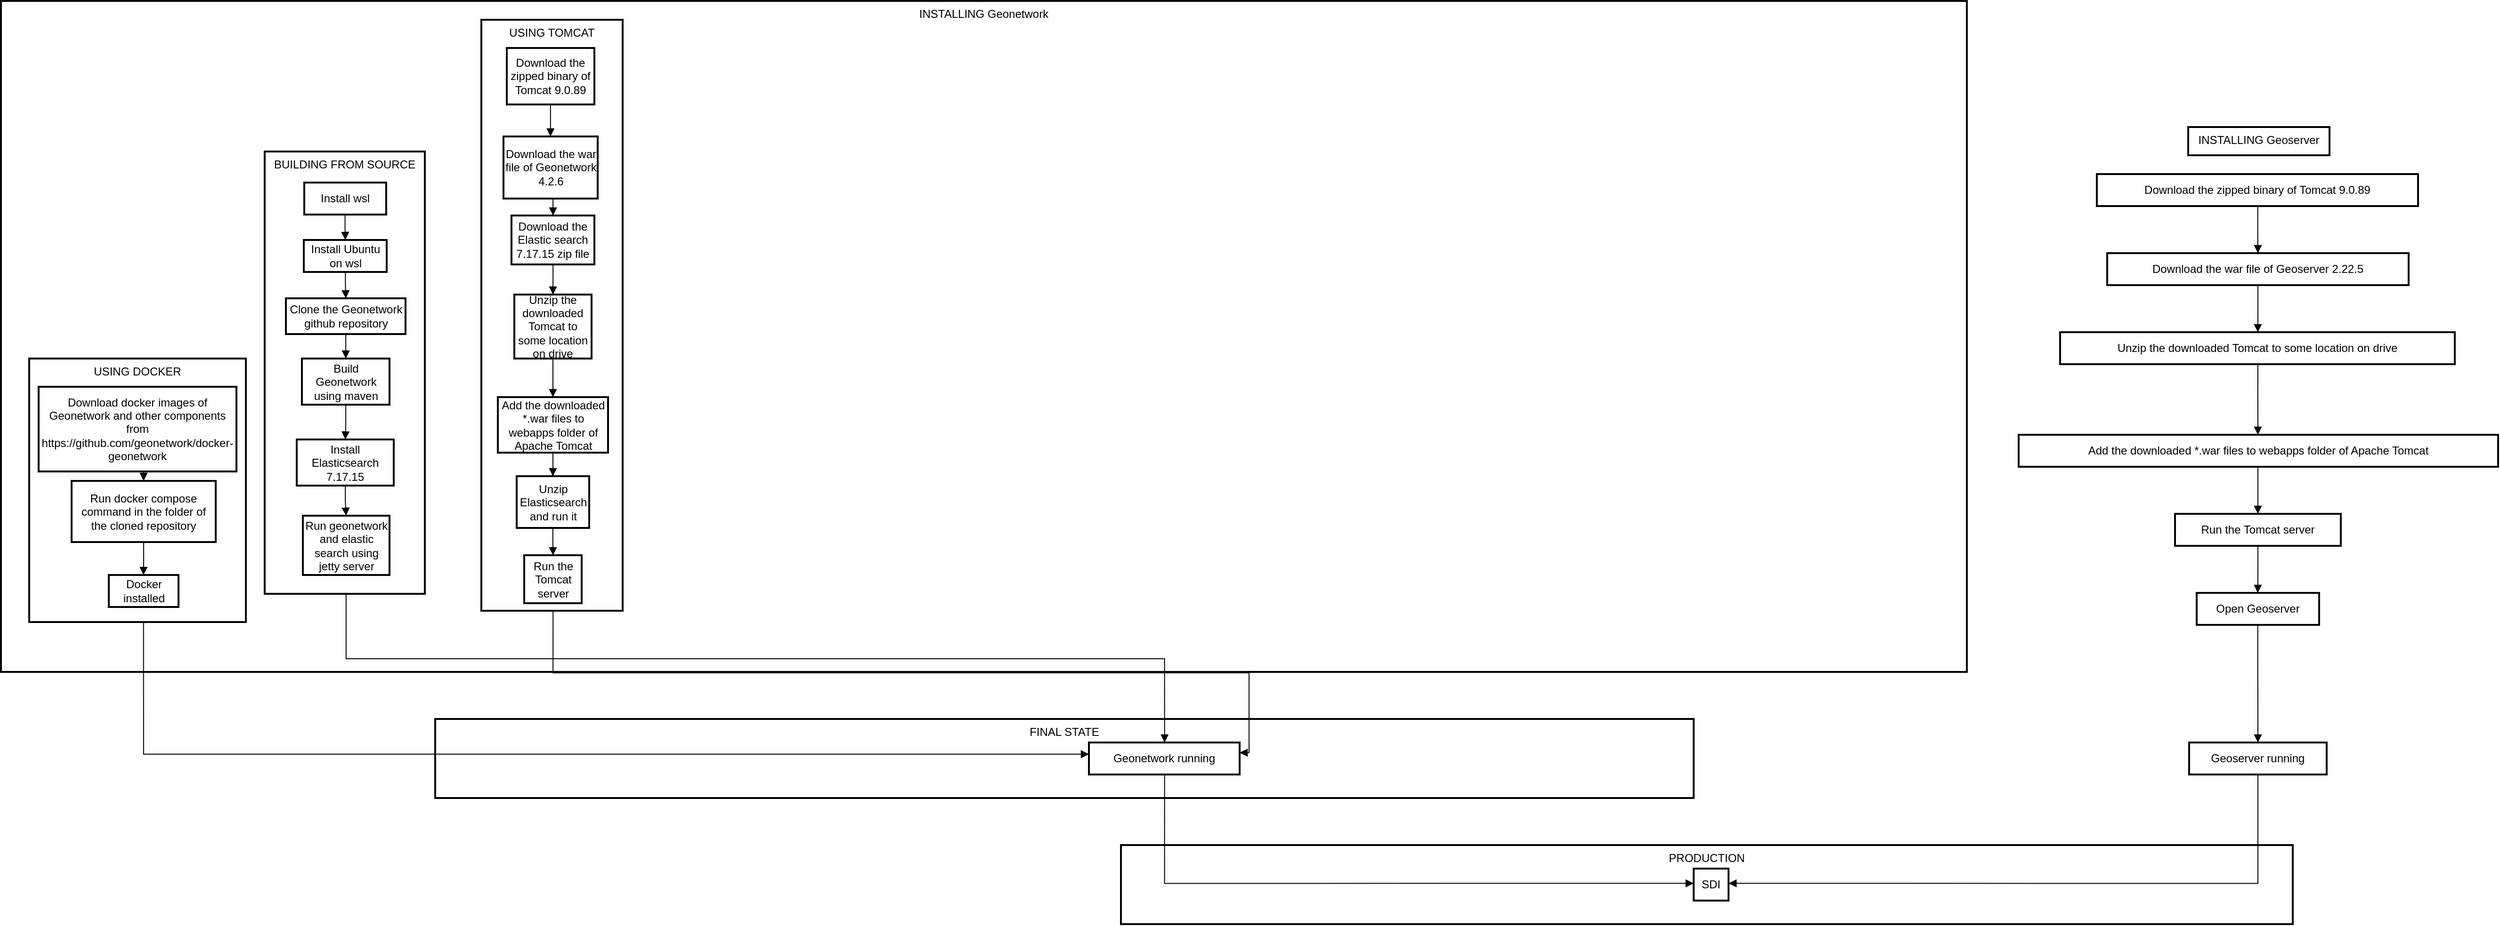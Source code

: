 <mxfile version="24.5.2" type="device">
  <diagram name="Page-1" id="isXZhm8HFzHV02_bONOq">
    <mxGraphModel dx="2049" dy="1054" grid="1" gridSize="10" guides="1" tooltips="1" connect="1" arrows="1" fold="1" page="1" pageScale="1" pageWidth="827" pageHeight="1169" background="none" math="0" shadow="0">
      <root>
        <mxCell id="0" />
        <mxCell id="1" parent="0" />
        <mxCell id="JEI96LDopRJbLZhXfAIj-1" value="PRODUCTION" style="whiteSpace=wrap;strokeWidth=2;verticalAlign=top;" vertex="1" parent="1">
          <mxGeometry x="1209" y="917" width="1244" height="84" as="geometry" />
        </mxCell>
        <mxCell id="JEI96LDopRJbLZhXfAIj-2" value="SDI" style="whiteSpace=wrap;strokeWidth=2;" vertex="1" parent="1">
          <mxGeometry x="1817" y="942" width="37" height="34" as="geometry" />
        </mxCell>
        <mxCell id="JEI96LDopRJbLZhXfAIj-3" value="INSTALLING Geoserver" style="whiteSpace=wrap;strokeWidth=2;verticalAlign=top;" vertex="1" parent="1">
          <mxGeometry x="2342" y="154" width="150" height="30" as="geometry" />
        </mxCell>
        <mxCell id="JEI96LDopRJbLZhXfAIj-4" value="Download the war file of Geoserver 2.22.5" style="whiteSpace=wrap;strokeWidth=2;" vertex="1" parent="1">
          <mxGeometry x="2256" y="288" width="320" height="34" as="geometry" />
        </mxCell>
        <mxCell id="JEI96LDopRJbLZhXfAIj-5" value="Download the zipped binary of Tomcat 9.0.89" style="whiteSpace=wrap;strokeWidth=2;" vertex="1" parent="1">
          <mxGeometry x="2245" y="204" width="341" height="34" as="geometry" />
        </mxCell>
        <mxCell id="JEI96LDopRJbLZhXfAIj-6" value="Unzip the downloaded Tomcat to some location on drive" style="whiteSpace=wrap;strokeWidth=2;" vertex="1" parent="1">
          <mxGeometry x="2206" y="372" width="419" height="34" as="geometry" />
        </mxCell>
        <mxCell id="JEI96LDopRJbLZhXfAIj-7" value="Add the downloaded *.war files to webapps folder of Apache Tomcat" style="whiteSpace=wrap;strokeWidth=2;" vertex="1" parent="1">
          <mxGeometry x="2162" y="481" width="509" height="34" as="geometry" />
        </mxCell>
        <mxCell id="JEI96LDopRJbLZhXfAIj-8" value="Run the Tomcat server" style="whiteSpace=wrap;strokeWidth=2;" vertex="1" parent="1">
          <mxGeometry x="2328" y="565" width="176" height="34" as="geometry" />
        </mxCell>
        <mxCell id="JEI96LDopRJbLZhXfAIj-9" value="Open Geoserver" style="whiteSpace=wrap;strokeWidth=2;" vertex="1" parent="1">
          <mxGeometry x="2351" y="649" width="130" height="34" as="geometry" />
        </mxCell>
        <mxCell id="JEI96LDopRJbLZhXfAIj-10" value="Geoserver running" style="whiteSpace=wrap;strokeWidth=2;" vertex="1" parent="1">
          <mxGeometry x="2343" y="808" width="146" height="34" as="geometry" />
        </mxCell>
        <mxCell id="JEI96LDopRJbLZhXfAIj-11" value="INSTALLING Geonetwork" style="whiteSpace=wrap;strokeWidth=2;verticalAlign=top;" vertex="1" parent="1">
          <mxGeometry x="20" y="20" width="2087" height="713" as="geometry" />
        </mxCell>
        <mxCell id="JEI96LDopRJbLZhXfAIj-31" value="FINAL STATE" style="whiteSpace=wrap;strokeWidth=2;verticalAlign=top;" vertex="1" parent="1">
          <mxGeometry x="481" y="783" width="1336" height="84" as="geometry" />
        </mxCell>
        <mxCell id="JEI96LDopRJbLZhXfAIj-32" value="Geonetwork running" style="whiteSpace=wrap;strokeWidth=2;" vertex="1" parent="1">
          <mxGeometry x="1175" y="808" width="160" height="34" as="geometry" />
        </mxCell>
        <mxCell id="JEI96LDopRJbLZhXfAIj-35" value="" style="startArrow=none;endArrow=block;exitX=0.498;exitY=1;entryX=0.001;entryY=0.365;rounded=0;edgeStyle=orthogonalEdgeStyle;" edge="1" parent="1" source="JEI96LDopRJbLZhXfAIj-30" target="JEI96LDopRJbLZhXfAIj-32">
          <mxGeometry relative="1" as="geometry" />
        </mxCell>
        <mxCell id="JEI96LDopRJbLZhXfAIj-41" value="" style="startArrow=none;endArrow=block;exitX=0.499;exitY=1;entryX=0.502;entryY=0;rounded=0;edgeStyle=orthogonalEdgeStyle;" edge="1" parent="1" source="JEI96LDopRJbLZhXfAIj-27" target="JEI96LDopRJbLZhXfAIj-32">
          <mxGeometry relative="1" as="geometry" />
        </mxCell>
        <mxCell id="JEI96LDopRJbLZhXfAIj-48" value="" style="startArrow=none;endArrow=block;exitX=0.502;exitY=1;entryX=1.003;entryY=0.317;rounded=0;edgeStyle=orthogonalEdgeStyle;" edge="1" parent="1" source="JEI96LDopRJbLZhXfAIj-21" target="JEI96LDopRJbLZhXfAIj-32">
          <mxGeometry relative="1" as="geometry" />
        </mxCell>
        <mxCell id="JEI96LDopRJbLZhXfAIj-49" value="" style="startArrow=none;endArrow=block;exitX=0.501;exitY=1;entryX=0.5;entryY=0;rounded=0;edgeStyle=orthogonalEdgeStyle;" edge="1" parent="1" source="JEI96LDopRJbLZhXfAIj-5" target="JEI96LDopRJbLZhXfAIj-4">
          <mxGeometry relative="1" as="geometry" />
        </mxCell>
        <mxCell id="JEI96LDopRJbLZhXfAIj-50" value="" style="startArrow=none;endArrow=block;exitX=0.5;exitY=1;entryX=0.501;entryY=0;rounded=0;edgeStyle=orthogonalEdgeStyle;" edge="1" parent="1" source="JEI96LDopRJbLZhXfAIj-4" target="JEI96LDopRJbLZhXfAIj-6">
          <mxGeometry relative="1" as="geometry" />
        </mxCell>
        <mxCell id="JEI96LDopRJbLZhXfAIj-51" value="" style="startArrow=none;endArrow=block;exitX=0.501;exitY=1;entryX=0.499;entryY=0;rounded=0;edgeStyle=orthogonalEdgeStyle;" edge="1" parent="1" source="JEI96LDopRJbLZhXfAIj-6" target="JEI96LDopRJbLZhXfAIj-7">
          <mxGeometry relative="1" as="geometry" />
        </mxCell>
        <mxCell id="JEI96LDopRJbLZhXfAIj-52" value="" style="startArrow=none;endArrow=block;exitX=0.499;exitY=1;entryX=0.5;entryY=0;rounded=0;edgeStyle=orthogonalEdgeStyle;" edge="1" parent="1" source="JEI96LDopRJbLZhXfAIj-7" target="JEI96LDopRJbLZhXfAIj-8">
          <mxGeometry relative="1" as="geometry" />
        </mxCell>
        <mxCell id="JEI96LDopRJbLZhXfAIj-53" value="" style="startArrow=none;endArrow=block;exitX=0.5;exitY=1;entryX=0.499;entryY=0;rounded=0;edgeStyle=orthogonalEdgeStyle;" edge="1" parent="1" source="JEI96LDopRJbLZhXfAIj-8" target="JEI96LDopRJbLZhXfAIj-9">
          <mxGeometry relative="1" as="geometry" />
        </mxCell>
        <mxCell id="JEI96LDopRJbLZhXfAIj-54" value="" style="startArrow=none;endArrow=block;exitX=0.499;exitY=1;entryX=0.5;entryY=0;rounded=0;edgeStyle=orthogonalEdgeStyle;" edge="1" parent="1" source="JEI96LDopRJbLZhXfAIj-9" target="JEI96LDopRJbLZhXfAIj-10">
          <mxGeometry relative="1" as="geometry" />
        </mxCell>
        <mxCell id="JEI96LDopRJbLZhXfAIj-55" value="" style="startArrow=none;endArrow=block;exitX=0.502;exitY=1;entryX=0.003;entryY=0.461;rounded=0;edgeStyle=orthogonalEdgeStyle;" edge="1" parent="1" source="JEI96LDopRJbLZhXfAIj-32" target="JEI96LDopRJbLZhXfAIj-2">
          <mxGeometry relative="1" as="geometry" />
        </mxCell>
        <mxCell id="JEI96LDopRJbLZhXfAIj-56" value="" style="startArrow=none;endArrow=block;exitX=0.5;exitY=1;entryX=1.003;entryY=0.461;rounded=0;edgeStyle=orthogonalEdgeStyle;" edge="1" parent="1" source="JEI96LDopRJbLZhXfAIj-10" target="JEI96LDopRJbLZhXfAIj-2">
          <mxGeometry relative="1" as="geometry" />
        </mxCell>
        <mxCell id="JEI96LDopRJbLZhXfAIj-57" value="" style="group" vertex="1" connectable="0" parent="1">
          <mxGeometry x="50" y="400" width="230" height="280" as="geometry" />
        </mxCell>
        <mxCell id="JEI96LDopRJbLZhXfAIj-12" value="USING DOCKER" style="whiteSpace=wrap;strokeWidth=2;verticalAlign=top;" vertex="1" parent="JEI96LDopRJbLZhXfAIj-57">
          <mxGeometry width="230" height="280" as="geometry" />
        </mxCell>
        <mxCell id="JEI96LDopRJbLZhXfAIj-28" value="Run docker compose command in the folder of the cloned repository" style="whiteSpace=wrap;strokeWidth=2;" vertex="1" parent="JEI96LDopRJbLZhXfAIj-57">
          <mxGeometry x="45" y="130" width="153" height="65" as="geometry" />
        </mxCell>
        <mxCell id="JEI96LDopRJbLZhXfAIj-29" value="Download docker images of Geonetwork and other components from https://github.com/geonetwork/docker-geonetwork" style="whiteSpace=wrap;strokeWidth=2;" vertex="1" parent="JEI96LDopRJbLZhXfAIj-57">
          <mxGeometry x="10" y="30" width="210" height="90" as="geometry" />
        </mxCell>
        <mxCell id="JEI96LDopRJbLZhXfAIj-30" value="Docker installed" style="whiteSpace=wrap;strokeWidth=2;" vertex="1" parent="JEI96LDopRJbLZhXfAIj-57">
          <mxGeometry x="84.5" y="230" width="74" height="34" as="geometry" />
        </mxCell>
        <mxCell id="JEI96LDopRJbLZhXfAIj-33" value="" style="startArrow=none;endArrow=block;exitX=0.5;exitY=1;entryX=0.5;entryY=0;rounded=0;edgeStyle=orthogonalEdgeStyle;" edge="1" parent="JEI96LDopRJbLZhXfAIj-57" source="JEI96LDopRJbLZhXfAIj-29" target="JEI96LDopRJbLZhXfAIj-28">
          <mxGeometry relative="1" as="geometry" />
        </mxCell>
        <mxCell id="JEI96LDopRJbLZhXfAIj-34" value="" style="startArrow=none;endArrow=block;exitX=0.5;exitY=1;entryX=0.498;entryY=0;rounded=0;edgeStyle=orthogonalEdgeStyle;" edge="1" parent="JEI96LDopRJbLZhXfAIj-57" source="JEI96LDopRJbLZhXfAIj-28" target="JEI96LDopRJbLZhXfAIj-30">
          <mxGeometry relative="1" as="geometry" />
        </mxCell>
        <mxCell id="JEI96LDopRJbLZhXfAIj-60" value="" style="group" vertex="1" connectable="0" parent="1">
          <mxGeometry x="300" y="180" width="170" height="470" as="geometry" />
        </mxCell>
        <mxCell id="JEI96LDopRJbLZhXfAIj-13" value="BUILDING FROM SOURCE" style="whiteSpace=wrap;strokeWidth=2;verticalAlign=top;" vertex="1" parent="JEI96LDopRJbLZhXfAIj-60">
          <mxGeometry width="170" height="470" as="geometry" />
        </mxCell>
        <mxCell id="JEI96LDopRJbLZhXfAIj-22" value="Install Ubuntu on wsl" style="whiteSpace=wrap;strokeWidth=2;" vertex="1" parent="JEI96LDopRJbLZhXfAIj-60">
          <mxGeometry x="41.5" y="94" width="88" height="34" as="geometry" />
        </mxCell>
        <mxCell id="JEI96LDopRJbLZhXfAIj-23" value="Install wsl" style="whiteSpace=wrap;strokeWidth=2;" vertex="1" parent="JEI96LDopRJbLZhXfAIj-60">
          <mxGeometry x="42" y="33" width="87" height="34" as="geometry" />
        </mxCell>
        <mxCell id="JEI96LDopRJbLZhXfAIj-24" value="Clone the Geonetwork github repository" style="whiteSpace=wrap;strokeWidth=2;" vertex="1" parent="JEI96LDopRJbLZhXfAIj-60">
          <mxGeometry x="22.5" y="156" width="127" height="38" as="geometry" />
        </mxCell>
        <mxCell id="JEI96LDopRJbLZhXfAIj-25" value="Build Geonetwork using maven" style="whiteSpace=wrap;strokeWidth=2;" vertex="1" parent="JEI96LDopRJbLZhXfAIj-60">
          <mxGeometry x="39.5" y="220" width="93" height="49" as="geometry" />
        </mxCell>
        <mxCell id="JEI96LDopRJbLZhXfAIj-26" value="Install Elasticsearch 7.17.15" style="whiteSpace=wrap;strokeWidth=2;" vertex="1" parent="JEI96LDopRJbLZhXfAIj-60">
          <mxGeometry x="34" y="306" width="103" height="49" as="geometry" />
        </mxCell>
        <mxCell id="JEI96LDopRJbLZhXfAIj-27" value="Run geonetwork and elastic search using jetty server" style="whiteSpace=wrap;strokeWidth=2;" vertex="1" parent="JEI96LDopRJbLZhXfAIj-60">
          <mxGeometry x="40.5" y="387" width="92" height="63" as="geometry" />
        </mxCell>
        <mxCell id="JEI96LDopRJbLZhXfAIj-36" value="" style="startArrow=none;endArrow=block;exitX=0.498;exitY=1;entryX=0.502;entryY=0;rounded=0;edgeStyle=orthogonalEdgeStyle;" edge="1" parent="JEI96LDopRJbLZhXfAIj-60" source="JEI96LDopRJbLZhXfAIj-23" target="JEI96LDopRJbLZhXfAIj-22">
          <mxGeometry relative="1" as="geometry" />
        </mxCell>
        <mxCell id="JEI96LDopRJbLZhXfAIj-37" value="" style="startArrow=none;endArrow=block;exitX=0.502;exitY=1;entryX=0.501;entryY=0;rounded=0;edgeStyle=orthogonalEdgeStyle;" edge="1" parent="JEI96LDopRJbLZhXfAIj-60" source="JEI96LDopRJbLZhXfAIj-22" target="JEI96LDopRJbLZhXfAIj-24">
          <mxGeometry relative="1" as="geometry" />
        </mxCell>
        <mxCell id="JEI96LDopRJbLZhXfAIj-38" value="" style="startArrow=none;endArrow=block;exitX=0.501;exitY=1;entryX=0.501;entryY=0;rounded=0;edgeStyle=orthogonalEdgeStyle;" edge="1" parent="JEI96LDopRJbLZhXfAIj-60" source="JEI96LDopRJbLZhXfAIj-24" target="JEI96LDopRJbLZhXfAIj-25">
          <mxGeometry relative="1" as="geometry" />
        </mxCell>
        <mxCell id="JEI96LDopRJbLZhXfAIj-39" value="" style="startArrow=none;endArrow=block;exitX=0.501;exitY=1;entryX=0.501;entryY=0;rounded=0;edgeStyle=orthogonalEdgeStyle;" edge="1" parent="JEI96LDopRJbLZhXfAIj-60" source="JEI96LDopRJbLZhXfAIj-25" target="JEI96LDopRJbLZhXfAIj-26">
          <mxGeometry relative="1" as="geometry" />
        </mxCell>
        <mxCell id="JEI96LDopRJbLZhXfAIj-40" value="" style="startArrow=none;endArrow=block;exitX=0.501;exitY=1;entryX=0.499;entryY=0;rounded=0;edgeStyle=orthogonalEdgeStyle;" edge="1" parent="JEI96LDopRJbLZhXfAIj-60" source="JEI96LDopRJbLZhXfAIj-26" target="JEI96LDopRJbLZhXfAIj-27">
          <mxGeometry relative="1" as="geometry" />
        </mxCell>
        <mxCell id="JEI96LDopRJbLZhXfAIj-62" value="" style="group" vertex="1" connectable="0" parent="1">
          <mxGeometry x="530" y="40" width="150" height="628" as="geometry" />
        </mxCell>
        <mxCell id="JEI96LDopRJbLZhXfAIj-14" value="USING TOMCAT" style="whiteSpace=wrap;strokeWidth=2;verticalAlign=top;" vertex="1" parent="JEI96LDopRJbLZhXfAIj-62">
          <mxGeometry width="150" height="628" as="geometry" />
        </mxCell>
        <mxCell id="JEI96LDopRJbLZhXfAIj-15" value="Download the war file of Geonetwork 4.2.6" style="whiteSpace=wrap;strokeWidth=2;" vertex="1" parent="JEI96LDopRJbLZhXfAIj-62">
          <mxGeometry x="23.5" y="124" width="100" height="66" as="geometry" />
        </mxCell>
        <mxCell id="JEI96LDopRJbLZhXfAIj-16" value="Download the zipped binary of Tomcat 9.0.89" style="whiteSpace=wrap;strokeWidth=2;" vertex="1" parent="JEI96LDopRJbLZhXfAIj-62">
          <mxGeometry x="27" y="30" width="93" height="60" as="geometry" />
        </mxCell>
        <mxCell id="JEI96LDopRJbLZhXfAIj-17" value="Download the Elastic search 7.17.15 zip file" style="whiteSpace=wrap;strokeWidth=2;" vertex="1" parent="JEI96LDopRJbLZhXfAIj-62">
          <mxGeometry x="32" y="208" width="88" height="52" as="geometry" />
        </mxCell>
        <mxCell id="JEI96LDopRJbLZhXfAIj-18" value="Unzip the downloaded Tomcat to some location on drive" style="whiteSpace=wrap;strokeWidth=2;" vertex="1" parent="JEI96LDopRJbLZhXfAIj-62">
          <mxGeometry x="35" y="292" width="82" height="68" as="geometry" />
        </mxCell>
        <mxCell id="JEI96LDopRJbLZhXfAIj-19" value="Add the downloaded *.war files to webapps folder of Apache Tomcat" style="whiteSpace=wrap;strokeWidth=2;" vertex="1" parent="JEI96LDopRJbLZhXfAIj-62">
          <mxGeometry x="17.5" y="401" width="117" height="59" as="geometry" />
        </mxCell>
        <mxCell id="JEI96LDopRJbLZhXfAIj-20" value="Unzip Elasticsearch and run it" style="whiteSpace=wrap;strokeWidth=2;" vertex="1" parent="JEI96LDopRJbLZhXfAIj-62">
          <mxGeometry x="37.5" y="485" width="77" height="55" as="geometry" />
        </mxCell>
        <mxCell id="JEI96LDopRJbLZhXfAIj-21" value="Run the Tomcat server" style="whiteSpace=wrap;strokeWidth=2;" vertex="1" parent="JEI96LDopRJbLZhXfAIj-62">
          <mxGeometry x="45.5" y="569" width="61" height="51" as="geometry" />
        </mxCell>
        <mxCell id="JEI96LDopRJbLZhXfAIj-42" value="" style="startArrow=none;endArrow=block;exitX=0.499;exitY=1;entryX=0.499;entryY=0;rounded=0;edgeStyle=orthogonalEdgeStyle;" edge="1" parent="JEI96LDopRJbLZhXfAIj-62" source="JEI96LDopRJbLZhXfAIj-16" target="JEI96LDopRJbLZhXfAIj-15">
          <mxGeometry relative="1" as="geometry" />
        </mxCell>
        <mxCell id="JEI96LDopRJbLZhXfAIj-43" value="" style="startArrow=none;endArrow=block;exitX=0.499;exitY=1;entryX=0.501;entryY=0;rounded=0;edgeStyle=orthogonalEdgeStyle;" edge="1" parent="JEI96LDopRJbLZhXfAIj-62" source="JEI96LDopRJbLZhXfAIj-15" target="JEI96LDopRJbLZhXfAIj-17">
          <mxGeometry relative="1" as="geometry" />
        </mxCell>
        <mxCell id="JEI96LDopRJbLZhXfAIj-44" value="" style="startArrow=none;endArrow=block;exitX=0.501;exitY=1;entryX=0.5;entryY=0;rounded=0;edgeStyle=orthogonalEdgeStyle;" edge="1" parent="JEI96LDopRJbLZhXfAIj-62" source="JEI96LDopRJbLZhXfAIj-17" target="JEI96LDopRJbLZhXfAIj-18">
          <mxGeometry relative="1" as="geometry" />
        </mxCell>
        <mxCell id="JEI96LDopRJbLZhXfAIj-45" value="" style="startArrow=none;endArrow=block;exitX=0.5;exitY=1;entryX=0.5;entryY=0;rounded=0;edgeStyle=orthogonalEdgeStyle;" edge="1" parent="JEI96LDopRJbLZhXfAIj-62" source="JEI96LDopRJbLZhXfAIj-18" target="JEI96LDopRJbLZhXfAIj-19">
          <mxGeometry relative="1" as="geometry" />
        </mxCell>
        <mxCell id="JEI96LDopRJbLZhXfAIj-46" value="" style="startArrow=none;endArrow=block;exitX=0.5;exitY=1;entryX=0.499;entryY=0;rounded=0;edgeStyle=orthogonalEdgeStyle;" edge="1" parent="JEI96LDopRJbLZhXfAIj-62" source="JEI96LDopRJbLZhXfAIj-19" target="JEI96LDopRJbLZhXfAIj-20">
          <mxGeometry relative="1" as="geometry" />
        </mxCell>
        <mxCell id="JEI96LDopRJbLZhXfAIj-47" value="" style="startArrow=none;endArrow=block;exitX=0.499;exitY=1;entryX=0.502;entryY=0;rounded=0;edgeStyle=orthogonalEdgeStyle;" edge="1" parent="JEI96LDopRJbLZhXfAIj-62" source="JEI96LDopRJbLZhXfAIj-20" target="JEI96LDopRJbLZhXfAIj-21">
          <mxGeometry relative="1" as="geometry" />
        </mxCell>
      </root>
    </mxGraphModel>
  </diagram>
</mxfile>
